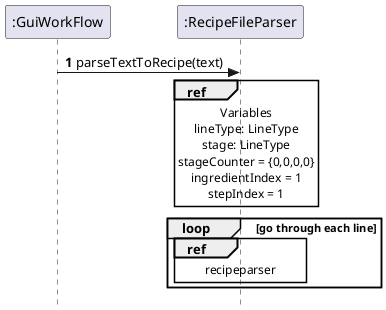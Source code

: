 @startuml
skinparam Style strictuml
autonumber


participant ":GuiWorkFlow" as gui
participant ":RecipeFileParser" as recipeparser

gui -> recipeparser: parseTextToRecipe(text)
ref over recipeparser
Variables
lineType: LineType
stage: LineType
stageCounter = {0,0,0,0}
ingredientIndex = 1
stepIndex = 1
end
loop go through each line
ref over recipeparser
recipeparser
end
end loop
@enduml